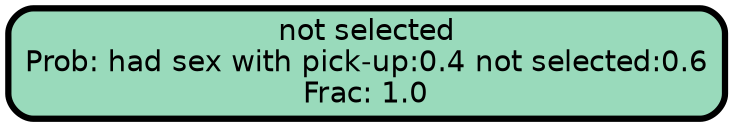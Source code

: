 graph Tree {
node [shape=box, style="filled, rounded",color="black",penwidth="3",fontcolor="black",                 fontname=helvetica] ;
graph [ranksep="0 equally", splines=straight,                 bgcolor=transparent, dpi=200] ;
edge [fontname=helvetica, color=black] ;
0 [label="not selected
Prob: had sex with pick-up:0.4 not selected:0.6
Frac: 1.0", fillcolor="#99dabb"] ;
{rank = same;}}